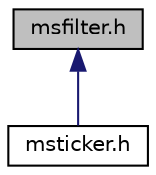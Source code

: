 digraph "msfilter.h"
{
  edge [fontname="Helvetica",fontsize="10",labelfontname="Helvetica",labelfontsize="10"];
  node [fontname="Helvetica",fontsize="10",shape=record];
  Node7 [label="msfilter.h",height=0.2,width=0.4,color="black", fillcolor="grey75", style="filled", fontcolor="black"];
  Node7 -> Node8 [dir="back",color="midnightblue",fontsize="10",style="solid",fontname="Helvetica"];
  Node8 [label="msticker.h",height=0.2,width=0.4,color="black", fillcolor="white", style="filled",URL="$msticker_8h.html",tooltip="mediastreamer2 msticker.h include file "];
}

